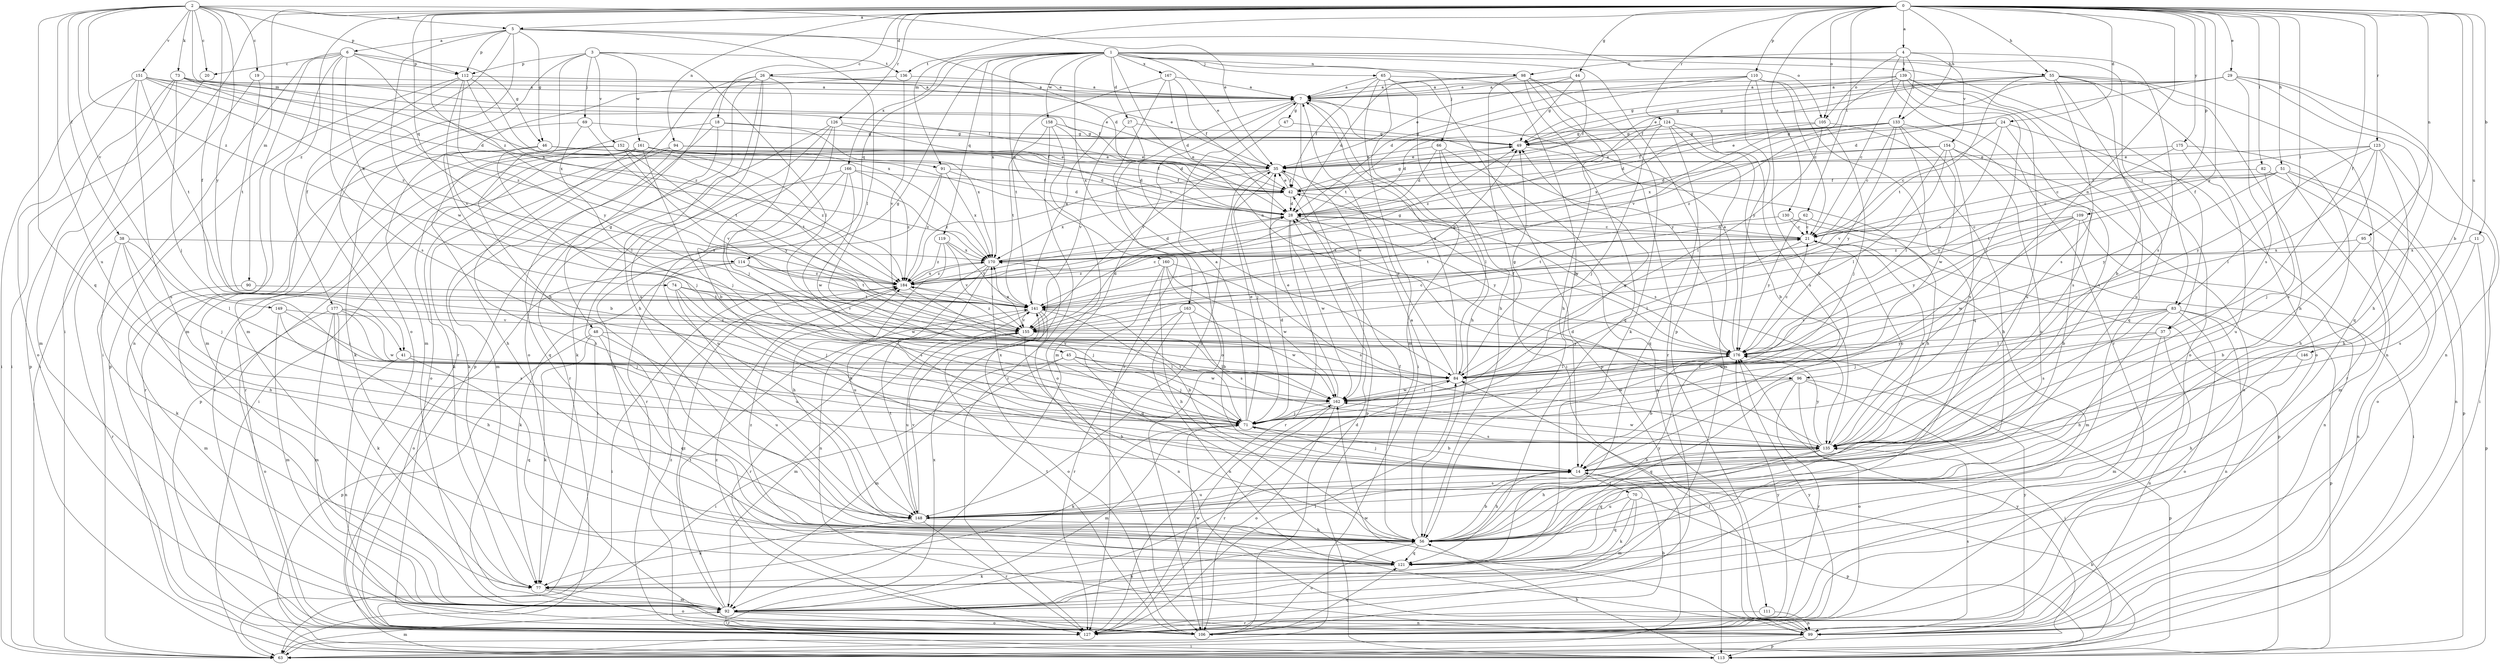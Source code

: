 strict digraph  {
0;
1;
2;
3;
4;
5;
6;
7;
11;
14;
18;
19;
20;
21;
24;
26;
27;
28;
29;
35;
37;
38;
41;
42;
44;
45;
46;
47;
48;
49;
51;
55;
56;
62;
63;
65;
66;
69;
70;
71;
73;
74;
77;
82;
83;
84;
90;
91;
92;
94;
95;
96;
98;
99;
105;
106;
109;
110;
111;
112;
113;
114;
119;
121;
123;
124;
126;
127;
130;
133;
135;
136;
139;
141;
146;
148;
149;
151;
152;
154;
155;
158;
160;
161;
162;
163;
166;
167;
170;
175;
176;
177;
184;
0 -> 4  [label=a];
0 -> 5  [label=a];
0 -> 11  [label=b];
0 -> 14  [label=b];
0 -> 18  [label=c];
0 -> 24  [label=d];
0 -> 26  [label=d];
0 -> 29  [label=e];
0 -> 37  [label=f];
0 -> 44  [label=g];
0 -> 51  [label=h];
0 -> 55  [label=h];
0 -> 62  [label=i];
0 -> 63  [label=i];
0 -> 82  [label=l];
0 -> 83  [label=l];
0 -> 90  [label=m];
0 -> 91  [label=m];
0 -> 94  [label=n];
0 -> 95  [label=n];
0 -> 96  [label=n];
0 -> 105  [label=o];
0 -> 109  [label=p];
0 -> 110  [label=p];
0 -> 114  [label=q];
0 -> 123  [label=r];
0 -> 124  [label=r];
0 -> 126  [label=r];
0 -> 130  [label=s];
0 -> 133  [label=s];
0 -> 146  [label=u];
0 -> 175  [label=y];
0 -> 176  [label=y];
0 -> 177  [label=z];
0 -> 184  [label=z];
1 -> 27  [label=d];
1 -> 35  [label=e];
1 -> 37  [label=f];
1 -> 45  [label=g];
1 -> 55  [label=h];
1 -> 65  [label=j];
1 -> 66  [label=j];
1 -> 83  [label=l];
1 -> 96  [label=n];
1 -> 98  [label=n];
1 -> 111  [label=p];
1 -> 114  [label=q];
1 -> 119  [label=q];
1 -> 136  [label=t];
1 -> 158  [label=w];
1 -> 160  [label=w];
1 -> 163  [label=x];
1 -> 166  [label=x];
1 -> 167  [label=x];
1 -> 170  [label=x];
2 -> 5  [label=a];
2 -> 19  [label=c];
2 -> 20  [label=c];
2 -> 35  [label=e];
2 -> 38  [label=f];
2 -> 41  [label=f];
2 -> 73  [label=k];
2 -> 91  [label=m];
2 -> 112  [label=p];
2 -> 121  [label=q];
2 -> 148  [label=u];
2 -> 149  [label=v];
2 -> 151  [label=v];
2 -> 176  [label=y];
2 -> 184  [label=z];
3 -> 56  [label=h];
3 -> 69  [label=j];
3 -> 84  [label=l];
3 -> 92  [label=m];
3 -> 112  [label=p];
3 -> 136  [label=t];
3 -> 152  [label=v];
3 -> 161  [label=w];
4 -> 98  [label=n];
4 -> 105  [label=o];
4 -> 127  [label=r];
4 -> 133  [label=s];
4 -> 135  [label=s];
4 -> 139  [label=t];
4 -> 154  [label=v];
5 -> 6  [label=a];
5 -> 28  [label=d];
5 -> 41  [label=f];
5 -> 46  [label=g];
5 -> 84  [label=l];
5 -> 105  [label=o];
5 -> 106  [label=o];
5 -> 112  [label=p];
5 -> 162  [label=w];
6 -> 20  [label=c];
6 -> 46  [label=g];
6 -> 63  [label=i];
6 -> 74  [label=k];
6 -> 92  [label=m];
6 -> 99  [label=n];
6 -> 112  [label=p];
6 -> 135  [label=s];
6 -> 170  [label=x];
7 -> 47  [label=g];
7 -> 56  [label=h];
7 -> 92  [label=m];
7 -> 127  [label=r];
7 -> 162  [label=w];
7 -> 176  [label=y];
11 -> 113  [label=p];
11 -> 135  [label=s];
11 -> 170  [label=x];
14 -> 56  [label=h];
14 -> 70  [label=j];
14 -> 71  [label=j];
14 -> 148  [label=u];
18 -> 48  [label=g];
18 -> 49  [label=g];
18 -> 92  [label=m];
18 -> 106  [label=o];
18 -> 170  [label=x];
19 -> 7  [label=a];
19 -> 63  [label=i];
19 -> 141  [label=t];
20 -> 63  [label=i];
21 -> 28  [label=d];
21 -> 84  [label=l];
21 -> 92  [label=m];
21 -> 135  [label=s];
21 -> 170  [label=x];
24 -> 21  [label=c];
24 -> 35  [label=e];
24 -> 49  [label=g];
24 -> 127  [label=r];
24 -> 135  [label=s];
24 -> 155  [label=v];
26 -> 7  [label=a];
26 -> 35  [label=e];
26 -> 56  [label=h];
26 -> 71  [label=j];
26 -> 106  [label=o];
26 -> 113  [label=p];
26 -> 127  [label=r];
26 -> 148  [label=u];
27 -> 49  [label=g];
27 -> 84  [label=l];
27 -> 155  [label=v];
28 -> 21  [label=c];
28 -> 127  [label=r];
28 -> 162  [label=w];
28 -> 176  [label=y];
29 -> 7  [label=a];
29 -> 28  [label=d];
29 -> 35  [label=e];
29 -> 49  [label=g];
29 -> 56  [label=h];
29 -> 99  [label=n];
29 -> 121  [label=q];
29 -> 135  [label=s];
35 -> 42  [label=f];
35 -> 71  [label=j];
35 -> 113  [label=p];
35 -> 148  [label=u];
35 -> 184  [label=z];
37 -> 92  [label=m];
37 -> 99  [label=n];
37 -> 162  [label=w];
37 -> 176  [label=y];
38 -> 56  [label=h];
38 -> 71  [label=j];
38 -> 77  [label=k];
38 -> 84  [label=l];
38 -> 127  [label=r];
38 -> 170  [label=x];
41 -> 84  [label=l];
41 -> 99  [label=n];
41 -> 121  [label=q];
42 -> 28  [label=d];
42 -> 35  [label=e];
42 -> 49  [label=g];
42 -> 170  [label=x];
42 -> 176  [label=y];
44 -> 7  [label=a];
44 -> 35  [label=e];
44 -> 42  [label=f];
44 -> 49  [label=g];
45 -> 63  [label=i];
45 -> 71  [label=j];
45 -> 84  [label=l];
45 -> 92  [label=m];
45 -> 162  [label=w];
46 -> 14  [label=b];
46 -> 28  [label=d];
46 -> 35  [label=e];
46 -> 71  [label=j];
46 -> 127  [label=r];
47 -> 49  [label=g];
47 -> 155  [label=v];
48 -> 77  [label=k];
48 -> 113  [label=p];
48 -> 121  [label=q];
48 -> 148  [label=u];
48 -> 176  [label=y];
49 -> 35  [label=e];
49 -> 56  [label=h];
51 -> 21  [label=c];
51 -> 42  [label=f];
51 -> 92  [label=m];
51 -> 99  [label=n];
51 -> 113  [label=p];
51 -> 141  [label=t];
51 -> 176  [label=y];
55 -> 7  [label=a];
55 -> 14  [label=b];
55 -> 42  [label=f];
55 -> 49  [label=g];
55 -> 56  [label=h];
55 -> 99  [label=n];
55 -> 106  [label=o];
55 -> 135  [label=s];
55 -> 141  [label=t];
55 -> 148  [label=u];
56 -> 7  [label=a];
56 -> 14  [label=b];
56 -> 42  [label=f];
56 -> 106  [label=o];
56 -> 121  [label=q];
56 -> 176  [label=y];
62 -> 21  [label=c];
62 -> 63  [label=i];
62 -> 141  [label=t];
62 -> 176  [label=y];
63 -> 92  [label=m];
63 -> 176  [label=y];
65 -> 7  [label=a];
65 -> 14  [label=b];
65 -> 42  [label=f];
65 -> 56  [label=h];
65 -> 63  [label=i];
65 -> 92  [label=m];
65 -> 113  [label=p];
66 -> 28  [label=d];
66 -> 35  [label=e];
66 -> 84  [label=l];
66 -> 99  [label=n];
66 -> 135  [label=s];
69 -> 49  [label=g];
69 -> 77  [label=k];
69 -> 84  [label=l];
69 -> 141  [label=t];
70 -> 77  [label=k];
70 -> 92  [label=m];
70 -> 113  [label=p];
70 -> 121  [label=q];
70 -> 148  [label=u];
71 -> 7  [label=a];
71 -> 14  [label=b];
71 -> 28  [label=d];
71 -> 35  [label=e];
71 -> 49  [label=g];
71 -> 77  [label=k];
71 -> 92  [label=m];
71 -> 135  [label=s];
71 -> 141  [label=t];
73 -> 7  [label=a];
73 -> 35  [label=e];
73 -> 42  [label=f];
73 -> 71  [label=j];
73 -> 92  [label=m];
73 -> 113  [label=p];
73 -> 170  [label=x];
73 -> 184  [label=z];
74 -> 14  [label=b];
74 -> 71  [label=j];
74 -> 141  [label=t];
74 -> 148  [label=u];
74 -> 155  [label=v];
77 -> 92  [label=m];
77 -> 106  [label=o];
82 -> 42  [label=f];
82 -> 71  [label=j];
82 -> 106  [label=o];
83 -> 56  [label=h];
83 -> 71  [label=j];
83 -> 84  [label=l];
83 -> 99  [label=n];
83 -> 106  [label=o];
83 -> 113  [label=p];
83 -> 135  [label=s];
83 -> 155  [label=v];
84 -> 7  [label=a];
84 -> 35  [label=e];
84 -> 49  [label=g];
84 -> 162  [label=w];
90 -> 92  [label=m];
90 -> 141  [label=t];
91 -> 28  [label=d];
91 -> 42  [label=f];
91 -> 121  [label=q];
91 -> 170  [label=x];
91 -> 184  [label=z];
92 -> 56  [label=h];
92 -> 99  [label=n];
92 -> 106  [label=o];
92 -> 127  [label=r];
92 -> 141  [label=t];
92 -> 184  [label=z];
94 -> 21  [label=c];
94 -> 35  [label=e];
94 -> 63  [label=i];
94 -> 77  [label=k];
94 -> 121  [label=q];
95 -> 14  [label=b];
95 -> 99  [label=n];
95 -> 170  [label=x];
96 -> 63  [label=i];
96 -> 106  [label=o];
96 -> 113  [label=p];
96 -> 121  [label=q];
96 -> 127  [label=r];
96 -> 162  [label=w];
98 -> 7  [label=a];
98 -> 28  [label=d];
98 -> 56  [label=h];
98 -> 63  [label=i];
98 -> 77  [label=k];
98 -> 121  [label=q];
98 -> 127  [label=r];
99 -> 63  [label=i];
99 -> 84  [label=l];
99 -> 113  [label=p];
99 -> 135  [label=s];
99 -> 162  [label=w];
99 -> 176  [label=y];
105 -> 49  [label=g];
105 -> 56  [label=h];
105 -> 71  [label=j];
105 -> 84  [label=l];
105 -> 170  [label=x];
106 -> 14  [label=b];
106 -> 28  [label=d];
106 -> 71  [label=j];
106 -> 121  [label=q];
106 -> 141  [label=t];
106 -> 176  [label=y];
106 -> 184  [label=z];
109 -> 14  [label=b];
109 -> 21  [label=c];
109 -> 99  [label=n];
109 -> 162  [label=w];
109 -> 176  [label=y];
109 -> 184  [label=z];
110 -> 7  [label=a];
110 -> 14  [label=b];
110 -> 21  [label=c];
110 -> 28  [label=d];
110 -> 121  [label=q];
110 -> 141  [label=t];
110 -> 176  [label=y];
111 -> 99  [label=n];
111 -> 127  [label=r];
112 -> 7  [label=a];
112 -> 92  [label=m];
112 -> 113  [label=p];
112 -> 155  [label=v];
112 -> 170  [label=x];
112 -> 176  [label=y];
112 -> 184  [label=z];
113 -> 14  [label=b];
113 -> 56  [label=h];
113 -> 170  [label=x];
114 -> 77  [label=k];
114 -> 106  [label=o];
114 -> 141  [label=t];
114 -> 162  [label=w];
114 -> 184  [label=z];
119 -> 56  [label=h];
119 -> 141  [label=t];
119 -> 155  [label=v];
119 -> 170  [label=x];
119 -> 184  [label=z];
121 -> 77  [label=k];
121 -> 184  [label=z];
123 -> 21  [label=c];
123 -> 35  [label=e];
123 -> 56  [label=h];
123 -> 63  [label=i];
123 -> 84  [label=l];
123 -> 135  [label=s];
123 -> 176  [label=y];
124 -> 14  [label=b];
124 -> 28  [label=d];
124 -> 49  [label=g];
124 -> 71  [label=j];
124 -> 92  [label=m];
124 -> 121  [label=q];
124 -> 135  [label=s];
124 -> 184  [label=z];
126 -> 14  [label=b];
126 -> 42  [label=f];
126 -> 49  [label=g];
126 -> 71  [label=j];
126 -> 77  [label=k];
126 -> 127  [label=r];
127 -> 84  [label=l];
127 -> 162  [label=w];
127 -> 176  [label=y];
127 -> 184  [label=z];
130 -> 21  [label=c];
130 -> 113  [label=p];
130 -> 141  [label=t];
133 -> 21  [label=c];
133 -> 28  [label=d];
133 -> 42  [label=f];
133 -> 49  [label=g];
133 -> 84  [label=l];
133 -> 135  [label=s];
133 -> 162  [label=w];
133 -> 170  [label=x];
133 -> 176  [label=y];
133 -> 184  [label=z];
135 -> 14  [label=b];
135 -> 21  [label=c];
135 -> 28  [label=d];
135 -> 56  [label=h];
135 -> 121  [label=q];
135 -> 162  [label=w];
135 -> 170  [label=x];
135 -> 176  [label=y];
136 -> 7  [label=a];
136 -> 92  [label=m];
136 -> 155  [label=v];
139 -> 7  [label=a];
139 -> 21  [label=c];
139 -> 49  [label=g];
139 -> 71  [label=j];
139 -> 106  [label=o];
139 -> 121  [label=q];
139 -> 148  [label=u];
139 -> 155  [label=v];
141 -> 7  [label=a];
141 -> 14  [label=b];
141 -> 49  [label=g];
141 -> 99  [label=n];
141 -> 106  [label=o];
141 -> 127  [label=r];
141 -> 155  [label=v];
146 -> 56  [label=h];
146 -> 84  [label=l];
148 -> 56  [label=h];
148 -> 77  [label=k];
148 -> 127  [label=r];
148 -> 135  [label=s];
148 -> 141  [label=t];
148 -> 155  [label=v];
149 -> 56  [label=h];
149 -> 84  [label=l];
149 -> 92  [label=m];
149 -> 155  [label=v];
151 -> 7  [label=a];
151 -> 28  [label=d];
151 -> 42  [label=f];
151 -> 63  [label=i];
151 -> 106  [label=o];
151 -> 141  [label=t];
151 -> 148  [label=u];
151 -> 184  [label=z];
152 -> 35  [label=e];
152 -> 56  [label=h];
152 -> 127  [label=r];
152 -> 141  [label=t];
152 -> 155  [label=v];
152 -> 176  [label=y];
154 -> 28  [label=d];
154 -> 35  [label=e];
154 -> 84  [label=l];
154 -> 106  [label=o];
154 -> 135  [label=s];
154 -> 148  [label=u];
154 -> 155  [label=v];
155 -> 21  [label=c];
155 -> 28  [label=d];
155 -> 56  [label=h];
155 -> 92  [label=m];
155 -> 148  [label=u];
155 -> 170  [label=x];
155 -> 176  [label=y];
155 -> 184  [label=z];
158 -> 28  [label=d];
158 -> 49  [label=g];
158 -> 106  [label=o];
158 -> 127  [label=r];
158 -> 141  [label=t];
160 -> 14  [label=b];
160 -> 56  [label=h];
160 -> 121  [label=q];
160 -> 135  [label=s];
160 -> 162  [label=w];
160 -> 184  [label=z];
161 -> 28  [label=d];
161 -> 35  [label=e];
161 -> 42  [label=f];
161 -> 56  [label=h];
161 -> 71  [label=j];
161 -> 77  [label=k];
161 -> 113  [label=p];
161 -> 127  [label=r];
161 -> 184  [label=z];
162 -> 35  [label=e];
162 -> 71  [label=j];
162 -> 84  [label=l];
162 -> 106  [label=o];
162 -> 127  [label=r];
163 -> 99  [label=n];
163 -> 127  [label=r];
163 -> 135  [label=s];
163 -> 155  [label=v];
163 -> 162  [label=w];
166 -> 42  [label=f];
166 -> 63  [label=i];
166 -> 127  [label=r];
166 -> 148  [label=u];
166 -> 162  [label=w];
166 -> 184  [label=z];
167 -> 7  [label=a];
167 -> 28  [label=d];
167 -> 42  [label=f];
167 -> 106  [label=o];
167 -> 141  [label=t];
170 -> 28  [label=d];
170 -> 99  [label=n];
170 -> 135  [label=s];
170 -> 148  [label=u];
170 -> 184  [label=z];
175 -> 35  [label=e];
175 -> 56  [label=h];
175 -> 148  [label=u];
175 -> 176  [label=y];
176 -> 7  [label=a];
176 -> 14  [label=b];
176 -> 21  [label=c];
176 -> 42  [label=f];
176 -> 71  [label=j];
176 -> 84  [label=l];
177 -> 71  [label=j];
177 -> 77  [label=k];
177 -> 92  [label=m];
177 -> 106  [label=o];
177 -> 135  [label=s];
177 -> 155  [label=v];
177 -> 162  [label=w];
184 -> 21  [label=c];
184 -> 49  [label=g];
184 -> 63  [label=i];
184 -> 71  [label=j];
184 -> 141  [label=t];
184 -> 170  [label=x];
}
